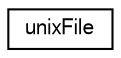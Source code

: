 digraph "Graphical Class Hierarchy"
{
  edge [fontname="FreeSans",fontsize="10",labelfontname="FreeSans",labelfontsize="10"];
  node [fontname="FreeSans",fontsize="10",shape=record];
  rankdir="LR";
  Node0 [label="unixFile",height=0.2,width=0.4,color="black", fillcolor="white", style="filled",URL="$structunixFile.html"];
}
